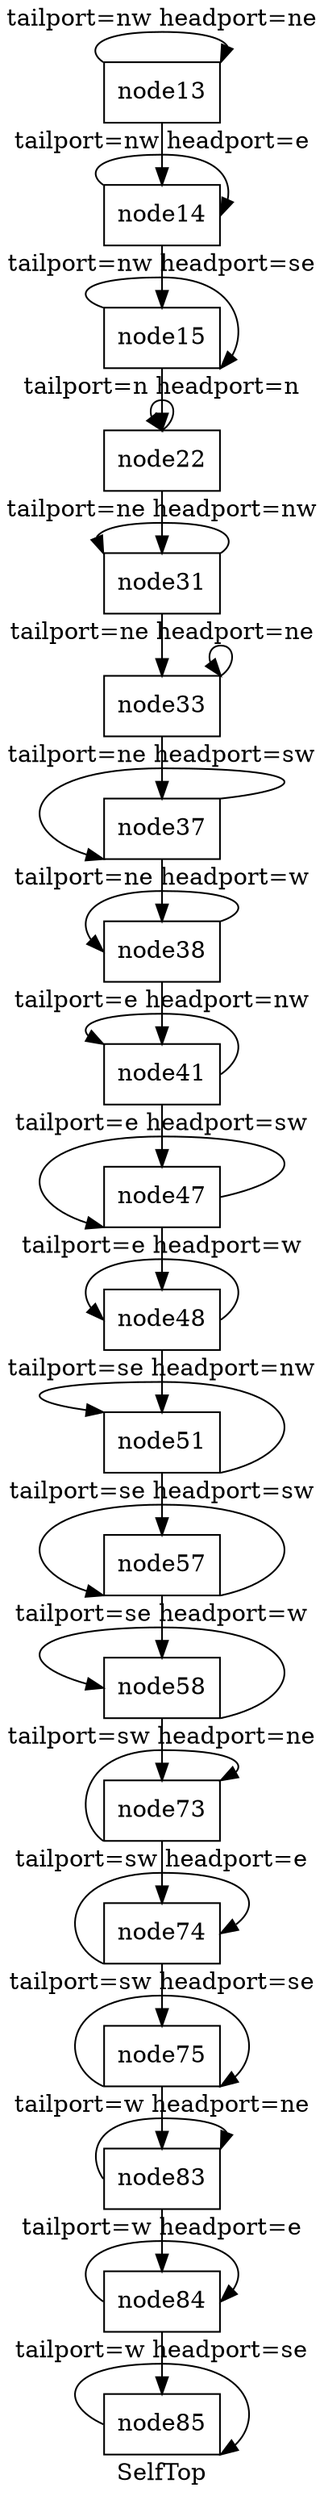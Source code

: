 digraph G{ label="SelfTop"
node [shape = box] "node13"; 
"node13" -> "node13"[label ="tailport=nw headport=ne" tailport=nw headport=ne];
"node13" -> "node14"  
"node14" -> "node14"[label ="tailport=nw headport=e" tailport=nw headport=e];
"node14" -> "node15"  
"node15" -> "node15"[label ="tailport=nw headport=se" tailport=nw headport=se];
"node15" -> "node22"  
"node22" -> "node22"[label ="tailport=n headport=n" tailport=n headport=n];
"node22" -> "node31"  
"node31" -> "node31"[label ="tailport=ne headport=nw" tailport=ne headport=nw];
"node31" -> "node33"  
"node33" -> "node33"[label ="tailport=ne headport=ne" tailport=ne headport=ne];
"node33" -> "node37"  
"node37" -> "node37"[label ="tailport=ne headport=sw" tailport=ne headport=sw];
"node37" -> "node38"  
"node38" -> "node38"[label ="tailport=ne headport=w" tailport=ne headport=w];
"node38" -> "node41"  
"node41" -> "node41"[label ="tailport=e headport=nw" tailport=e headport=nw];
"node41" -> "node47"  
"node47" -> "node47"[label ="tailport=e headport=sw" tailport=e headport=sw];
"node47" -> "node48"  
"node48" -> "node48"[label ="tailport=e headport=w" tailport=e headport=w];
"node48" -> "node51"  
"node51" -> "node51"[label ="tailport=se headport=nw" tailport=se headport=nw];
"node51" -> "node57"  
"node57" -> "node57"[label ="tailport=se headport=sw" tailport=se headport=sw];
"node57" -> "node58"  
"node58" -> "node58"[label ="tailport=se headport=w" tailport=se headport=w];
"node58" -> "node73"  
"node73" -> "node73"[label ="tailport=sw headport=ne" tailport=sw headport=ne];
"node73" -> "node74"  
"node74" -> "node74"[label ="tailport=sw headport=e" tailport=sw headport=e];
"node74" -> "node75"  
"node75" -> "node75"[label ="tailport=sw headport=se" tailport=sw headport=se];
"node75" -> "node83"  
"node83" -> "node83"[label ="tailport=w headport=ne" tailport=w headport=ne];
"node83" -> "node84"  
"node84" -> "node84"[label ="tailport=w headport=e" tailport=w headport=e];
"node84" -> "node85"  
"node85" -> "node85"[label ="tailport=w headport=se" tailport=w headport=se];
}
